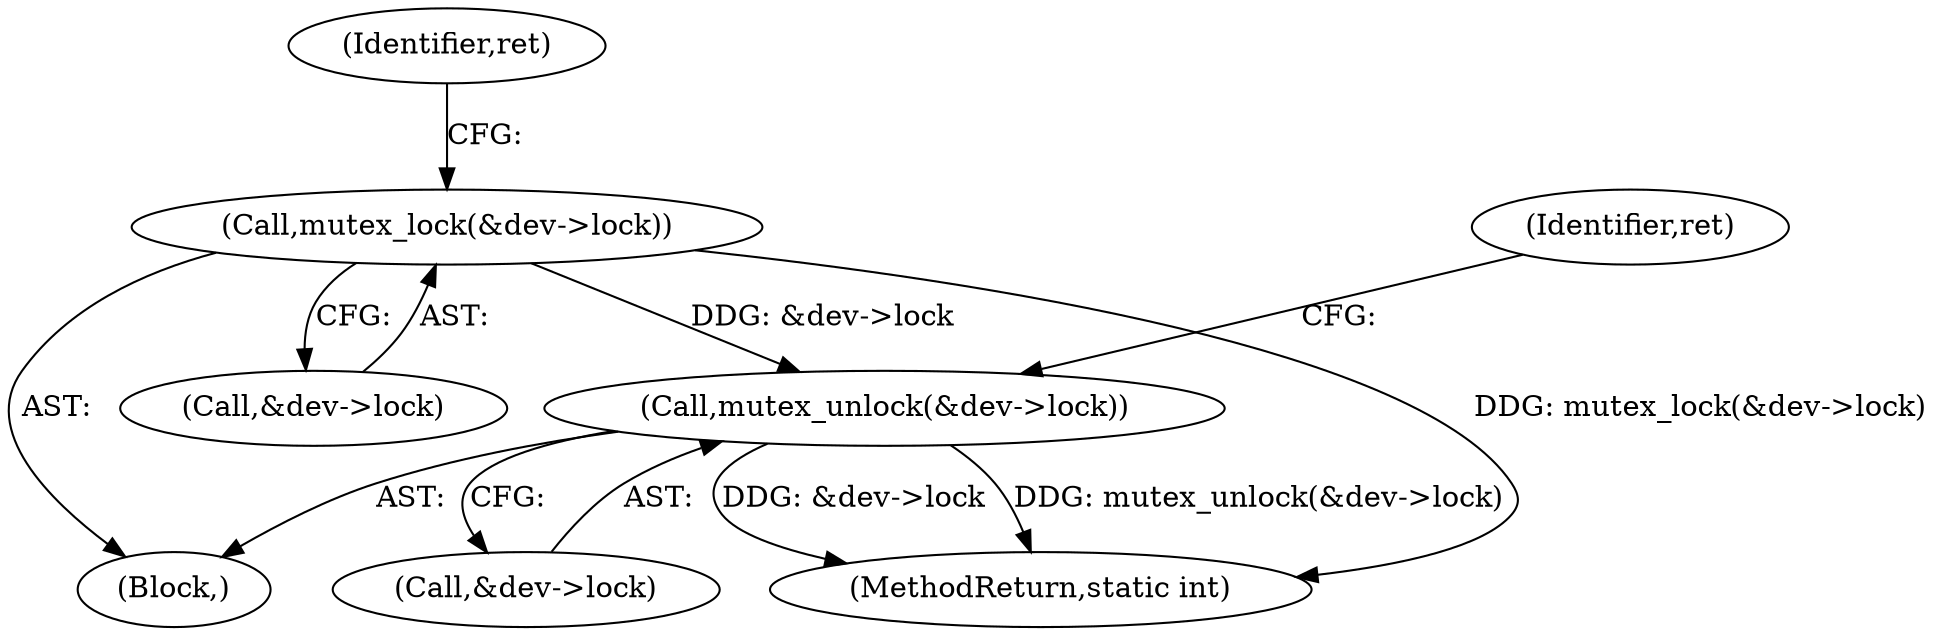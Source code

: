 digraph "0_linux_8e9faa15469ed7c7467423db4c62aeed3ff4cae3@API" {
"1000122" [label="(Call,mutex_lock(&dev->lock))"];
"1000182" [label="(Call,mutex_unlock(&dev->lock))"];
"1000128" [label="(Identifier,ret)"];
"1000103" [label="(Block,)"];
"1000182" [label="(Call,mutex_unlock(&dev->lock))"];
"1000122" [label="(Call,mutex_lock(&dev->lock))"];
"1000183" [label="(Call,&dev->lock)"];
"1000123" [label="(Call,&dev->lock)"];
"1000195" [label="(MethodReturn,static int)"];
"1000190" [label="(Identifier,ret)"];
"1000122" -> "1000103"  [label="AST: "];
"1000122" -> "1000123"  [label="CFG: "];
"1000123" -> "1000122"  [label="AST: "];
"1000128" -> "1000122"  [label="CFG: "];
"1000122" -> "1000195"  [label="DDG: mutex_lock(&dev->lock)"];
"1000122" -> "1000182"  [label="DDG: &dev->lock"];
"1000182" -> "1000103"  [label="AST: "];
"1000182" -> "1000183"  [label="CFG: "];
"1000183" -> "1000182"  [label="AST: "];
"1000190" -> "1000182"  [label="CFG: "];
"1000182" -> "1000195"  [label="DDG: mutex_unlock(&dev->lock)"];
"1000182" -> "1000195"  [label="DDG: &dev->lock"];
}
